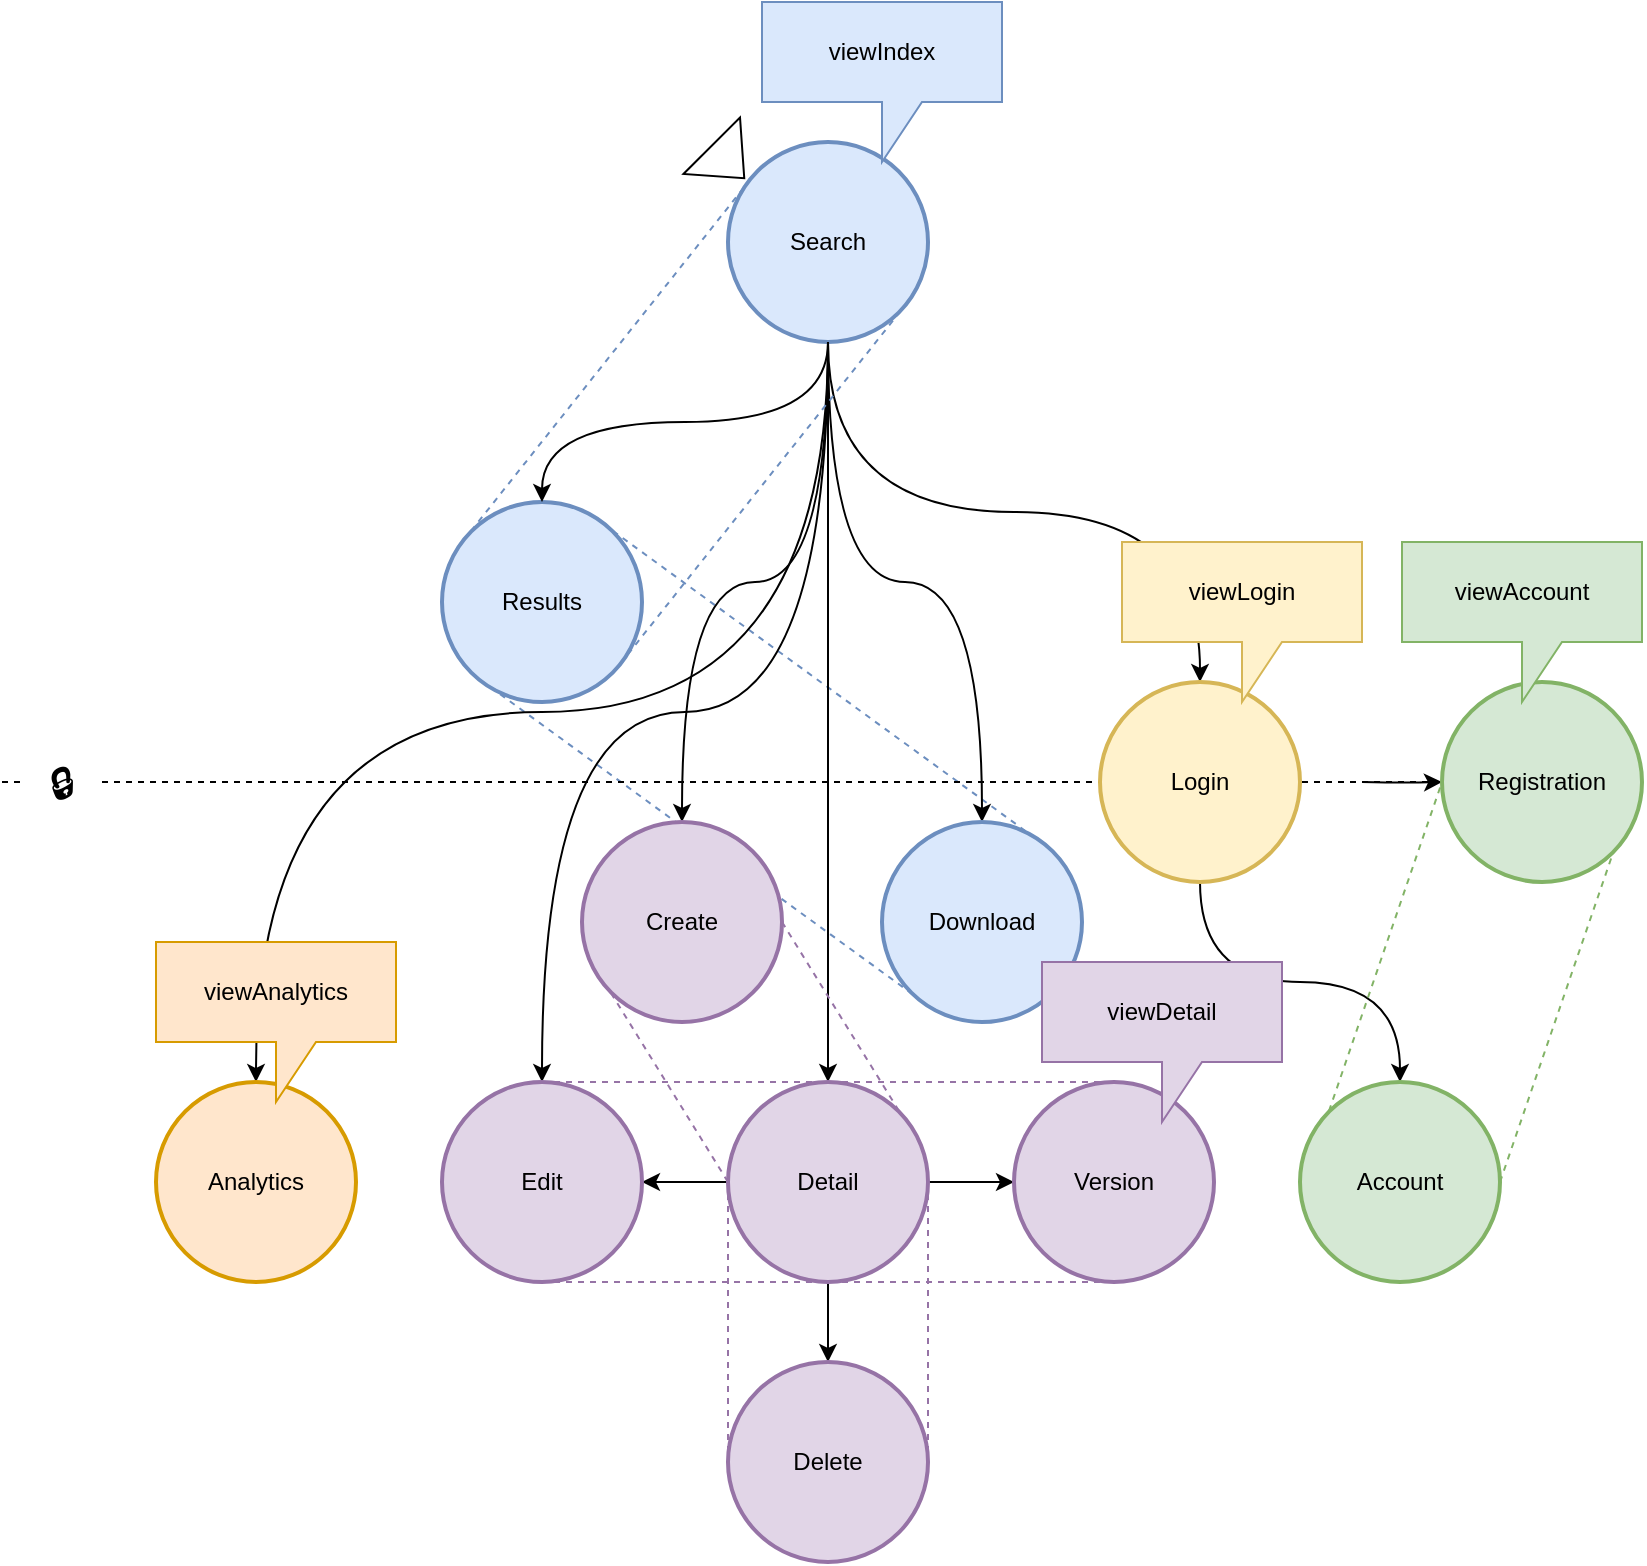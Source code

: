 <mxfile version="12.1.7" type="device" pages="1"><diagram id="vGcZcKQHo5Ag2Ij8KvxK" name="Page-1"><mxGraphModel dx="1072" dy="912" grid="1" gridSize="10" guides="1" tooltips="1" connect="1" arrows="1" fold="1" page="1" pageScale="1" pageWidth="827" pageHeight="1169" math="0" shadow="0"><root><mxCell id="0"/><mxCell id="1" parent="0"/><mxCell id="m-0hXko9P_L1zDte3dd6-8" value="" style="endArrow=none;dashed=1;html=1;entryX=0.145;entryY=0.855;entryDx=0;entryDy=0;entryPerimeter=0;exitX=0.145;exitY=0.855;exitDx=0;exitDy=0;exitPerimeter=0;fillColor=#dae8fc;strokeColor=#6c8ebf;" edge="1" parent="1" source="2_F4GrZbrEr25JgIu0W_-27" target="2_F4GrZbrEr25JgIu0W_-4"><mxGeometry width="50" height="50" relative="1" as="geometry"><mxPoint x="315.5" y="345.5" as="sourcePoint"/><mxPoint x="458.5" y="165.5" as="targetPoint"/></mxGeometry></mxCell><mxCell id="m-0hXko9P_L1zDte3dd6-9" value="" style="endArrow=none;dashed=1;html=1;entryX=0.855;entryY=0.145;entryDx=0;entryDy=0;entryPerimeter=0;exitX=0.855;exitY=0.145;exitDx=0;exitDy=0;exitPerimeter=0;fillColor=#dae8fc;strokeColor=#6c8ebf;" edge="1" parent="1" source="2_F4GrZbrEr25JgIu0W_-27" target="2_F4GrZbrEr25JgIu0W_-4"><mxGeometry width="50" height="50" relative="1" as="geometry"><mxPoint x="244.5" y="345.5" as="sourcePoint"/><mxPoint x="464.5" y="505.5" as="targetPoint"/></mxGeometry></mxCell><mxCell id="2_F4GrZbrEr25JgIu0W_-24" value="" style="endArrow=none;dashed=1;html=1;" parent="1" source="2_F4GrZbrEr25JgIu0W_-25" target="2_F4GrZbrEr25JgIu0W_-3" edge="1"><mxGeometry width="50" height="50" relative="1" as="geometry"><mxPoint y="390" as="sourcePoint"/><mxPoint x="820" y="390" as="targetPoint"/></mxGeometry></mxCell><mxCell id="2_F4GrZbrEr25JgIu0W_-23" value="" style="endArrow=none;dashed=1;html=1;" parent="1" source="2_F4GrZbrEr25JgIu0W_-3" edge="1"><mxGeometry width="50" height="50" relative="1" as="geometry"><mxPoint y="390" as="sourcePoint"/><mxPoint x="820" y="390" as="targetPoint"/></mxGeometry></mxCell><mxCell id="2_F4GrZbrEr25JgIu0W_-10" style="edgeStyle=orthogonalEdgeStyle;rounded=0;orthogonalLoop=1;jettySize=auto;html=1;entryX=0.5;entryY=0;entryDx=0;entryDy=0;entryPerimeter=0;exitX=0.5;exitY=1;exitDx=0;exitDy=0;exitPerimeter=0;curved=1;" parent="1" source="2_F4GrZbrEr25JgIu0W_-1" target="2_F4GrZbrEr25JgIu0W_-2" edge="1"><mxGeometry relative="1" as="geometry"/></mxCell><mxCell id="2_F4GrZbrEr25JgIu0W_-11" style="edgeStyle=orthogonalEdgeStyle;curved=1;rounded=0;orthogonalLoop=1;jettySize=auto;html=1;entryX=0;entryY=0.5;entryDx=0;entryDy=0;entryPerimeter=0;" parent="1" target="2_F4GrZbrEr25JgIu0W_-3" edge="1"><mxGeometry relative="1" as="geometry"><mxPoint x="680" y="390" as="sourcePoint"/></mxGeometry></mxCell><mxCell id="2_F4GrZbrEr25JgIu0W_-13" style="edgeStyle=orthogonalEdgeStyle;curved=1;rounded=0;orthogonalLoop=1;jettySize=auto;html=1;entryX=0.5;entryY=0;entryDx=0;entryDy=0;entryPerimeter=0;exitX=0.5;exitY=1;exitDx=0;exitDy=0;exitPerimeter=0;" parent="1" source="2_F4GrZbrEr25JgIu0W_-1" target="2_F4GrZbrEr25JgIu0W_-4" edge="1"><mxGeometry relative="1" as="geometry"/></mxCell><mxCell id="2_F4GrZbrEr25JgIu0W_-14" style="edgeStyle=orthogonalEdgeStyle;curved=1;rounded=0;orthogonalLoop=1;jettySize=auto;html=1;entryX=0.5;entryY=0;entryDx=0;entryDy=0;entryPerimeter=0;" parent="1" source="2_F4GrZbrEr25JgIu0W_-1" target="2_F4GrZbrEr25JgIu0W_-5" edge="1"><mxGeometry relative="1" as="geometry"/></mxCell><mxCell id="2_F4GrZbrEr25JgIu0W_-15" style="edgeStyle=orthogonalEdgeStyle;curved=1;rounded=0;orthogonalLoop=1;jettySize=auto;html=1;entryX=0.5;entryY=0;entryDx=0;entryDy=0;entryPerimeter=0;exitX=0.5;exitY=1;exitDx=0;exitDy=0;exitPerimeter=0;" parent="1" source="2_F4GrZbrEr25JgIu0W_-1" target="2_F4GrZbrEr25JgIu0W_-7" edge="1"><mxGeometry relative="1" as="geometry"/></mxCell><mxCell id="2_F4GrZbrEr25JgIu0W_-18" style="edgeStyle=orthogonalEdgeStyle;curved=1;rounded=0;orthogonalLoop=1;jettySize=auto;html=1;entryX=0.5;entryY=0;entryDx=0;entryDy=0;entryPerimeter=0;exitX=0.5;exitY=1;exitDx=0;exitDy=0;exitPerimeter=0;" parent="1" source="2_F4GrZbrEr25JgIu0W_-1" target="2_F4GrZbrEr25JgIu0W_-6" edge="1"><mxGeometry relative="1" as="geometry"/></mxCell><mxCell id="2_F4GrZbrEr25JgIu0W_-1" value="Search" style="strokeWidth=2;html=1;shape=mxgraph.flowchart.start_2;whiteSpace=wrap;fillColor=#dae8fc;strokeColor=#6c8ebf;" parent="1" vertex="1"><mxGeometry x="363" y="70" width="100" height="100" as="geometry"/></mxCell><mxCell id="7ZblIyPII1vrA7-mx4wh-2" style="edgeStyle=orthogonalEdgeStyle;rounded=0;orthogonalLoop=1;jettySize=auto;html=1;entryX=0.5;entryY=0;entryDx=0;entryDy=0;entryPerimeter=0;curved=1;exitX=0.5;exitY=1;exitDx=0;exitDy=0;exitPerimeter=0;" parent="1" source="2_F4GrZbrEr25JgIu0W_-1" target="7ZblIyPII1vrA7-mx4wh-1" edge="1"><mxGeometry relative="1" as="geometry"/></mxCell><mxCell id="m-0hXko9P_L1zDte3dd6-2" style="edgeStyle=orthogonalEdgeStyle;curved=1;rounded=0;orthogonalLoop=1;jettySize=auto;html=1;entryX=0.5;entryY=0;entryDx=0;entryDy=0;entryPerimeter=0;" edge="1" parent="1" source="2_F4GrZbrEr25JgIu0W_-2" target="m-0hXko9P_L1zDte3dd6-1"><mxGeometry relative="1" as="geometry"/></mxCell><mxCell id="2_F4GrZbrEr25JgIu0W_-2" value="Login" style="strokeWidth=2;html=1;shape=mxgraph.flowchart.start_2;whiteSpace=wrap;fillColor=#fff2cc;strokeColor=#d6b656;" parent="1" vertex="1"><mxGeometry x="549" y="340" width="100" height="100" as="geometry"/></mxCell><mxCell id="2_F4GrZbrEr25JgIu0W_-4" value="Download" style="strokeWidth=2;html=1;shape=mxgraph.flowchart.start_2;whiteSpace=wrap;fillColor=#dae8fc;strokeColor=#6c8ebf;" parent="1" vertex="1"><mxGeometry x="440" y="410" width="100" height="100" as="geometry"/></mxCell><mxCell id="2_F4GrZbrEr25JgIu0W_-16" style="edgeStyle=orthogonalEdgeStyle;curved=1;rounded=0;orthogonalLoop=1;jettySize=auto;html=1;entryX=1;entryY=0.5;entryDx=0;entryDy=0;entryPerimeter=0;exitX=0;exitY=0.5;exitDx=0;exitDy=0;exitPerimeter=0;" parent="1" source="2_F4GrZbrEr25JgIu0W_-5" target="2_F4GrZbrEr25JgIu0W_-7" edge="1"><mxGeometry relative="1" as="geometry"/></mxCell><mxCell id="2_F4GrZbrEr25JgIu0W_-19" style="edgeStyle=orthogonalEdgeStyle;curved=1;rounded=0;orthogonalLoop=1;jettySize=auto;html=1;entryX=0.5;entryY=0;entryDx=0;entryDy=0;entryPerimeter=0;" parent="1" source="2_F4GrZbrEr25JgIu0W_-5" target="2_F4GrZbrEr25JgIu0W_-9" edge="1"><mxGeometry relative="1" as="geometry"/></mxCell><mxCell id="2_F4GrZbrEr25JgIu0W_-30" style="edgeStyle=orthogonalEdgeStyle;curved=1;rounded=0;orthogonalLoop=1;jettySize=auto;html=1;entryX=0;entryY=0.5;entryDx=0;entryDy=0;entryPerimeter=0;endArrow=classic;endFill=1;" parent="1" source="2_F4GrZbrEr25JgIu0W_-5" target="2_F4GrZbrEr25JgIu0W_-29" edge="1"><mxGeometry relative="1" as="geometry"/></mxCell><mxCell id="2_F4GrZbrEr25JgIu0W_-5" value="Detail" style="strokeWidth=2;html=1;shape=mxgraph.flowchart.start_2;whiteSpace=wrap;fillColor=#e1d5e7;strokeColor=#9673a6;" parent="1" vertex="1"><mxGeometry x="363" y="540" width="100" height="100" as="geometry"/></mxCell><mxCell id="2_F4GrZbrEr25JgIu0W_-6" value="Create" style="strokeWidth=2;html=1;shape=mxgraph.flowchart.start_2;whiteSpace=wrap;fillColor=#e1d5e7;strokeColor=#9673a6;" parent="1" vertex="1"><mxGeometry x="290" y="410" width="100" height="100" as="geometry"/></mxCell><mxCell id="2_F4GrZbrEr25JgIu0W_-7" value="Edit" style="strokeWidth=2;html=1;shape=mxgraph.flowchart.start_2;whiteSpace=wrap;fillColor=#e1d5e7;strokeColor=#9673a6;" parent="1" vertex="1"><mxGeometry x="220" y="540" width="100" height="100" as="geometry"/></mxCell><mxCell id="2_F4GrZbrEr25JgIu0W_-9" value="Delete" style="strokeWidth=2;html=1;shape=mxgraph.flowchart.start_2;whiteSpace=wrap;fillColor=#e1d5e7;strokeColor=#9673a6;" parent="1" vertex="1"><mxGeometry x="363" y="680" width="100" height="100" as="geometry"/></mxCell><mxCell id="2_F4GrZbrEr25JgIu0W_-3" value="Registration" style="strokeWidth=2;html=1;shape=mxgraph.flowchart.start_2;whiteSpace=wrap;fillColor=#d5e8d4;strokeColor=#82b366;" parent="1" vertex="1"><mxGeometry x="720" y="340" width="100" height="100" as="geometry"/></mxCell><mxCell id="2_F4GrZbrEr25JgIu0W_-25" value="🔒" style="text;html=1;strokeColor=none;fillColor=none;align=center;verticalAlign=middle;whiteSpace=wrap;rounded=0;fontSize=20;" parent="1" vertex="1"><mxGeometry x="10" y="375" width="40" height="30" as="geometry"/></mxCell><mxCell id="2_F4GrZbrEr25JgIu0W_-26" value="" style="endArrow=none;dashed=1;html=1;" parent="1" target="2_F4GrZbrEr25JgIu0W_-25" edge="1"><mxGeometry width="50" height="50" relative="1" as="geometry"><mxPoint y="390" as="sourcePoint"/><mxPoint x="720" y="390" as="targetPoint"/></mxGeometry></mxCell><mxCell id="2_F4GrZbrEr25JgIu0W_-27" value="Results" style="strokeWidth=2;html=1;shape=mxgraph.flowchart.start_2;whiteSpace=wrap;fillColor=#dae8fc;strokeColor=#6c8ebf;" parent="1" vertex="1"><mxGeometry x="220" y="250" width="100" height="100" as="geometry"/></mxCell><mxCell id="2_F4GrZbrEr25JgIu0W_-28" style="edgeStyle=orthogonalEdgeStyle;curved=1;rounded=0;orthogonalLoop=1;jettySize=auto;html=1;entryX=0.5;entryY=0;entryDx=0;entryDy=0;entryPerimeter=0;exitX=0.5;exitY=1;exitDx=0;exitDy=0;exitPerimeter=0;" parent="1" source="2_F4GrZbrEr25JgIu0W_-1" target="2_F4GrZbrEr25JgIu0W_-27" edge="1"><mxGeometry relative="1" as="geometry"><mxPoint x="423" y="180" as="sourcePoint"/><mxPoint x="350" y="420" as="targetPoint"/></mxGeometry></mxCell><mxCell id="2_F4GrZbrEr25JgIu0W_-29" value="Version" style="strokeWidth=2;html=1;shape=mxgraph.flowchart.start_2;whiteSpace=wrap;fillColor=#e1d5e7;strokeColor=#9673a6;" parent="1" vertex="1"><mxGeometry x="506" y="540" width="100" height="100" as="geometry"/></mxCell><mxCell id="7ZblIyPII1vrA7-mx4wh-1" value="Analytics" style="strokeWidth=2;html=1;shape=mxgraph.flowchart.start_2;whiteSpace=wrap;fillColor=#ffe6cc;strokeColor=#d79b00;" parent="1" vertex="1"><mxGeometry x="77" y="540" width="100" height="100" as="geometry"/></mxCell><mxCell id="m-0hXko9P_L1zDte3dd6-1" value="Account" style="strokeWidth=2;html=1;shape=mxgraph.flowchart.start_2;whiteSpace=wrap;fillColor=#d5e8d4;strokeColor=#82b366;" vertex="1" parent="1"><mxGeometry x="649" y="540" width="100" height="100" as="geometry"/></mxCell><mxCell id="m-0hXko9P_L1zDte3dd6-4" value="" style="endArrow=none;dashed=1;html=1;entryX=0.145;entryY=0.145;entryDx=0;entryDy=0;entryPerimeter=0;exitX=0.145;exitY=0.145;exitDx=0;exitDy=0;exitPerimeter=0;fillColor=#dae8fc;strokeColor=#6c8ebf;" edge="1" parent="1" source="2_F4GrZbrEr25JgIu0W_-27" target="2_F4GrZbrEr25JgIu0W_-1"><mxGeometry width="50" height="50" relative="1" as="geometry"><mxPoint x="280" y="180" as="sourcePoint"/><mxPoint x="330" y="130" as="targetPoint"/></mxGeometry></mxCell><mxCell id="m-0hXko9P_L1zDte3dd6-5" value="" style="endArrow=none;dashed=1;html=1;entryX=0.855;entryY=0.855;entryDx=0;entryDy=0;entryPerimeter=0;exitX=0.855;exitY=0.855;exitDx=0;exitDy=0;exitPerimeter=0;fillColor=#dae8fc;strokeColor=#6c8ebf;" edge="1" parent="1" source="2_F4GrZbrEr25JgIu0W_-27" target="2_F4GrZbrEr25JgIu0W_-1"><mxGeometry width="50" height="50" relative="1" as="geometry"><mxPoint x="244.5" y="274.5" as="sourcePoint"/><mxPoint x="387.5" y="94.5" as="targetPoint"/></mxGeometry></mxCell><mxCell id="m-0hXko9P_L1zDte3dd6-6" value="" style="endArrow=none;dashed=1;html=1;entryX=0;entryY=0.5;entryDx=0;entryDy=0;entryPerimeter=0;exitX=0.145;exitY=0.145;exitDx=0;exitDy=0;exitPerimeter=0;fillColor=#d5e8d4;strokeColor=#82b366;" edge="1" parent="1" source="m-0hXko9P_L1zDte3dd6-1" target="2_F4GrZbrEr25JgIu0W_-3"><mxGeometry width="50" height="50" relative="1" as="geometry"><mxPoint x="254.5" y="284.5" as="sourcePoint"/><mxPoint x="397.5" y="104.5" as="targetPoint"/></mxGeometry></mxCell><mxCell id="m-0hXko9P_L1zDte3dd6-7" value="" style="endArrow=none;dashed=1;html=1;entryX=0.855;entryY=0.855;entryDx=0;entryDy=0;entryPerimeter=0;exitX=1;exitY=0.5;exitDx=0;exitDy=0;exitPerimeter=0;fillColor=#d5e8d4;strokeColor=#82b366;" edge="1" parent="1" source="m-0hXko9P_L1zDte3dd6-1" target="2_F4GrZbrEr25JgIu0W_-3"><mxGeometry width="50" height="50" relative="1" as="geometry"><mxPoint x="673.5" y="564.5" as="sourcePoint"/><mxPoint x="730" y="400" as="targetPoint"/></mxGeometry></mxCell><mxCell id="m-0hXko9P_L1zDte3dd6-10" value="" style="endArrow=none;dashed=1;html=1;entryX=0.5;entryY=0;entryDx=0;entryDy=0;entryPerimeter=0;exitX=0.5;exitY=0;exitDx=0;exitDy=0;exitPerimeter=0;fillColor=#e1d5e7;strokeColor=#9673a6;" edge="1" parent="1" source="2_F4GrZbrEr25JgIu0W_-7" target="2_F4GrZbrEr25JgIu0W_-29"><mxGeometry width="50" height="50" relative="1" as="geometry"><mxPoint x="315.5" y="274.5" as="sourcePoint"/><mxPoint x="535.5" y="434.5" as="targetPoint"/></mxGeometry></mxCell><mxCell id="m-0hXko9P_L1zDte3dd6-11" value="" style="endArrow=none;dashed=1;html=1;entryX=0.5;entryY=1;entryDx=0;entryDy=0;entryPerimeter=0;exitX=0.5;exitY=1;exitDx=0;exitDy=0;exitPerimeter=0;fillColor=#e1d5e7;strokeColor=#9673a6;" edge="1" parent="1" source="2_F4GrZbrEr25JgIu0W_-7" target="2_F4GrZbrEr25JgIu0W_-29"><mxGeometry width="50" height="50" relative="1" as="geometry"><mxPoint x="280" y="550" as="sourcePoint"/><mxPoint x="566" y="550" as="targetPoint"/></mxGeometry></mxCell><mxCell id="m-0hXko9P_L1zDte3dd6-12" value="" style="endArrow=none;dashed=1;html=1;entryX=0;entryY=0.5;entryDx=0;entryDy=0;entryPerimeter=0;exitX=0.145;exitY=0.855;exitDx=0;exitDy=0;exitPerimeter=0;fillColor=#e1d5e7;strokeColor=#9673a6;" edge="1" parent="1" source="2_F4GrZbrEr25JgIu0W_-6" target="2_F4GrZbrEr25JgIu0W_-5"><mxGeometry width="50" height="50" relative="1" as="geometry"><mxPoint x="244.5" y="345.5" as="sourcePoint"/><mxPoint x="464.5" y="505.5" as="targetPoint"/></mxGeometry></mxCell><mxCell id="m-0hXko9P_L1zDte3dd6-13" value="" style="endArrow=none;dashed=1;html=1;entryX=0.855;entryY=0.145;entryDx=0;entryDy=0;entryPerimeter=0;exitX=1;exitY=0.5;exitDx=0;exitDy=0;exitPerimeter=0;fillColor=#e1d5e7;strokeColor=#9673a6;" edge="1" parent="1" source="2_F4GrZbrEr25JgIu0W_-6" target="2_F4GrZbrEr25JgIu0W_-5"><mxGeometry width="50" height="50" relative="1" as="geometry"><mxPoint x="314.5" y="505.5" as="sourcePoint"/><mxPoint x="373" y="600" as="targetPoint"/></mxGeometry></mxCell><mxCell id="m-0hXko9P_L1zDte3dd6-14" value="" style="endArrow=none;dashed=1;html=1;entryX=0;entryY=0.5;entryDx=0;entryDy=0;entryPerimeter=0;exitX=0;exitY=0.5;exitDx=0;exitDy=0;exitPerimeter=0;fillColor=#e1d5e7;strokeColor=#9673a6;" edge="1" parent="1" source="2_F4GrZbrEr25JgIu0W_-5" target="2_F4GrZbrEr25JgIu0W_-9"><mxGeometry width="50" height="50" relative="1" as="geometry"><mxPoint x="314.5" y="505.5" as="sourcePoint"/><mxPoint x="373" y="600" as="targetPoint"/></mxGeometry></mxCell><mxCell id="m-0hXko9P_L1zDte3dd6-15" value="" style="endArrow=none;dashed=1;html=1;exitX=1;exitY=0.5;exitDx=0;exitDy=0;exitPerimeter=0;entryX=1;entryY=0.5;entryDx=0;entryDy=0;entryPerimeter=0;fillColor=#e1d5e7;strokeColor=#9673a6;" edge="1" parent="1" source="2_F4GrZbrEr25JgIu0W_-5" target="2_F4GrZbrEr25JgIu0W_-9"><mxGeometry width="50" height="50" relative="1" as="geometry"><mxPoint x="373" y="600" as="sourcePoint"/><mxPoint x="610" y="737" as="targetPoint"/></mxGeometry></mxCell><mxCell id="m-0hXko9P_L1zDte3dd6-16" value="" style="triangle;whiteSpace=wrap;html=1;rotation=45;" vertex="1" parent="1"><mxGeometry x="351.5" y="60" width="23" height="40" as="geometry"/></mxCell><mxCell id="m-0hXko9P_L1zDte3dd6-17" value="viewAccount" style="shape=callout;whiteSpace=wrap;html=1;perimeter=calloutPerimeter;fillColor=#d5e8d4;strokeColor=#82b366;" vertex="1" parent="1"><mxGeometry x="700" y="270" width="120" height="80" as="geometry"/></mxCell><mxCell id="m-0hXko9P_L1zDte3dd6-18" value="viewLogin" style="shape=callout;whiteSpace=wrap;html=1;perimeter=calloutPerimeter;fillColor=#fff2cc;strokeColor=#d6b656;" vertex="1" parent="1"><mxGeometry x="560" y="270" width="120" height="80" as="geometry"/></mxCell><mxCell id="m-0hXko9P_L1zDte3dd6-20" value="viewAnalytics" style="shape=callout;whiteSpace=wrap;html=1;perimeter=calloutPerimeter;fillColor=#ffe6cc;strokeColor=#d79b00;" vertex="1" parent="1"><mxGeometry x="77" y="470" width="120" height="80" as="geometry"/></mxCell><mxCell id="m-0hXko9P_L1zDte3dd6-21" value="viewIndex" style="shape=callout;whiteSpace=wrap;html=1;perimeter=calloutPerimeter;fillColor=#dae8fc;strokeColor=#6c8ebf;" vertex="1" parent="1"><mxGeometry x="380" width="120" height="80" as="geometry"/></mxCell><mxCell id="m-0hXko9P_L1zDte3dd6-22" value="viewDetail" style="shape=callout;whiteSpace=wrap;html=1;perimeter=calloutPerimeter;fillColor=#e1d5e7;strokeColor=#9673a6;" vertex="1" parent="1"><mxGeometry x="520" y="480" width="120" height="80" as="geometry"/></mxCell></root></mxGraphModel></diagram></mxfile>